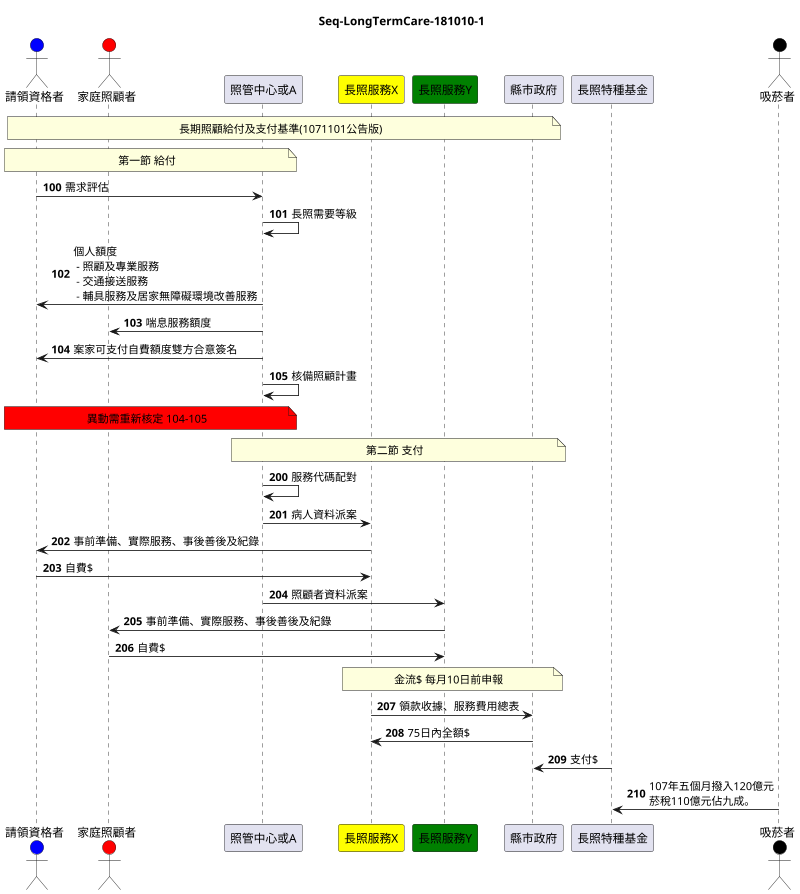 @startuml
title Seq-LongTermCare-181010-1
scale 800 width
actor 請領資格者 as Alice #blue
actor 家庭照顧者 as Bob #red
participant 照管中心或A as CM
participant 長照服務X as COA #yellow
participant 長照服務Y as COB #green
participant 縣市政府 as GOV
participant  長照特種基金 as FUND
actor 吸菸者 as SMOKER #black
autonumber 100
note over Alice, GOV : 長期照顧給付及支付基準(1071101公告版)
note over Alice, CM : 第一節 給付
Alice -> CM : 需求評估
CM -> CM : 長照需要等級
CM -> Alice : 個人額度\n - 照顧及專業服務\n - 交通接送服務\n - 輔具服務及居家無障礙環境改善服務
CM -> Bob : 喘息服務額度
CM -> Alice : 案家可支付自費額度雙方合意簽名
CM -> CM : 核備照顧計畫
note over Alice, CM #red : 異動需重新核定 104-105
note over CM, GOV : 第二節 支付
autonumber 200
CM -> CM : 服務代碼配對
CM -> COA : 病人資料派案
COA -> Alice : 事前準備、實際服務、事後善後及紀錄
Alice -> COA : 自費$
CM -> COB : 照顧者資料派案
COB -> Bob : 事前準備、實際服務、事後善後及紀錄
Bob -> COB : 自費$
note over COA, GOV : 金流$ 每月10日前申報
COA -> GOV : 領款收據、服務費用總表
GOV -> COA : 75日內全額$
FUND ->GOV : 支付$
SMOKER -> FUND : 107年五個月撥入120億元\n菸稅110億元佔九成。
@enduml